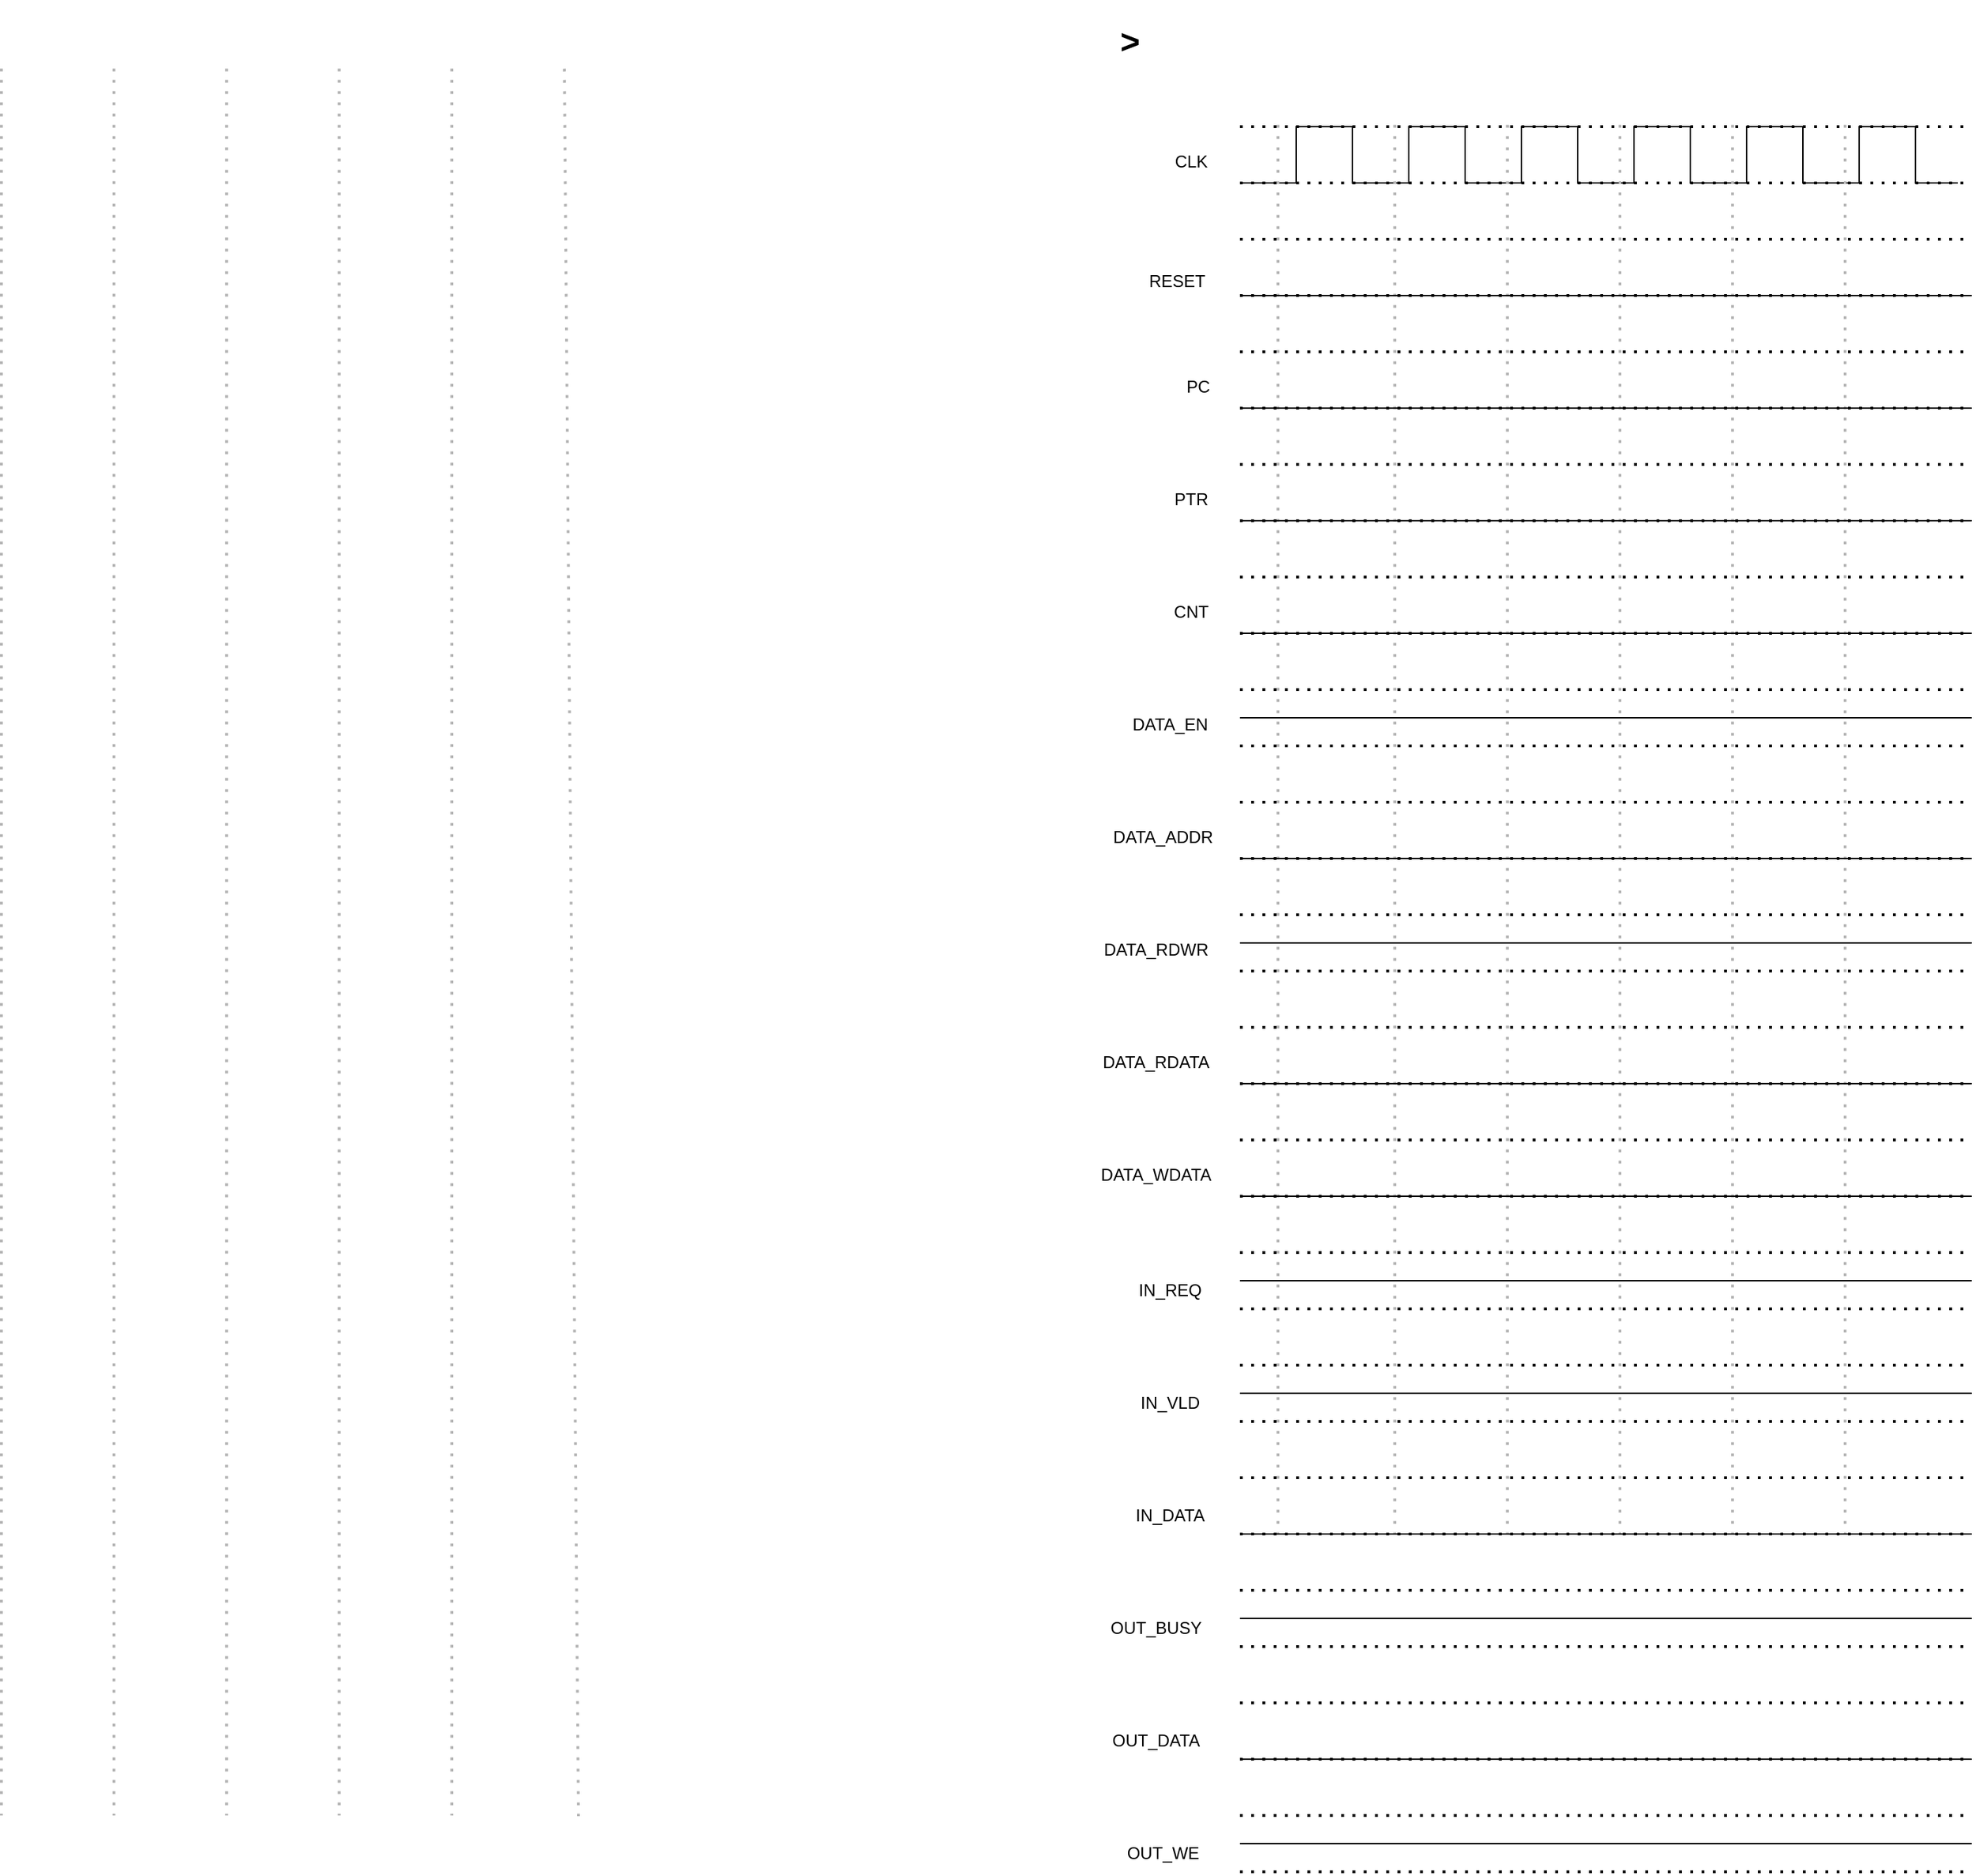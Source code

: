 <mxfile version="20.5.1" type="device"><diagram id="3kZvS5Xoc3xbKflERmO5" name="Stránka-1"><mxGraphModel dx="903" dy="868" grid="1" gridSize="10" guides="1" tooltips="1" connect="1" arrows="1" fold="1" page="1" pageScale="1" pageWidth="827" pageHeight="1169" math="0" shadow="0"><root><mxCell id="0"/><mxCell id="1" parent="0"/><mxCell id="cTPldeMfGf8yu8didGDX-88" value="" style="endArrow=none;dashed=1;html=1;dashPattern=1 3;strokeWidth=2;rounded=0;fontSize=12;strokeColor=#B3B3B3;" edge="1" parent="1"><mxGeometry width="50" height="50" relative="1" as="geometry"><mxPoint x="1080" y="78.81" as="sourcePoint"/><mxPoint x="1080" y="1320" as="targetPoint"/></mxGeometry></mxCell><mxCell id="cTPldeMfGf8yu8didGDX-89" value="" style="endArrow=none;dashed=1;html=1;dashPattern=1 3;strokeWidth=2;rounded=0;fontSize=12;strokeColor=#B3B3B3;" edge="1" parent="1"><mxGeometry width="50" height="50" relative="1" as="geometry"><mxPoint x="920" y="78.81" as="sourcePoint"/><mxPoint x="920" y="1320" as="targetPoint"/></mxGeometry></mxCell><mxCell id="cTPldeMfGf8yu8didGDX-90" value="" style="endArrow=none;dashed=1;html=1;dashPattern=1 3;strokeWidth=2;rounded=0;fontSize=12;strokeColor=#B3B3B3;" edge="1" parent="1"><mxGeometry width="50" height="50" relative="1" as="geometry"><mxPoint x="1000" y="78.81" as="sourcePoint"/><mxPoint x="1000" y="1320" as="targetPoint"/></mxGeometry></mxCell><mxCell id="cTPldeMfGf8yu8didGDX-91" value="" style="endArrow=none;dashed=1;html=1;dashPattern=1 3;strokeWidth=2;rounded=0;fontSize=12;strokeColor=#B3B3B3;" edge="1" parent="1"><mxGeometry width="50" height="50" relative="1" as="geometry"><mxPoint x="840" y="78.81" as="sourcePoint"/><mxPoint x="840" y="1320" as="targetPoint"/></mxGeometry></mxCell><mxCell id="cTPldeMfGf8yu8didGDX-92" value="" style="endArrow=none;dashed=1;html=1;dashPattern=1 3;strokeWidth=2;rounded=0;fontSize=12;strokeColor=#B3B3B3;" edge="1" parent="1"><mxGeometry width="50" height="50" relative="1" as="geometry"><mxPoint x="1160" y="78.81" as="sourcePoint"/><mxPoint x="1160" y="1320" as="targetPoint"/></mxGeometry></mxCell><mxCell id="cTPldeMfGf8yu8didGDX-93" value="" style="endArrow=none;dashed=1;html=1;dashPattern=1 3;strokeWidth=2;rounded=0;fontSize=12;strokeColor=#B3B3B3;" edge="1" parent="1"><mxGeometry width="50" height="50" relative="1" as="geometry"><mxPoint x="1240.0" y="78.81" as="sourcePoint"/><mxPoint x="1250" y="1320.457" as="targetPoint"/></mxGeometry></mxCell><mxCell id="cTPldeMfGf8yu8didGDX-152" value="&lt;h1&gt;&amp;gt;&lt;/h1&gt;" style="text;html=1;strokeColor=none;fillColor=none;spacing=5;spacingTop=-20;whiteSpace=wrap;overflow=hidden;rounded=0;fontSize=12;" vertex="1" parent="1"><mxGeometry x="1630" y="40" width="60" height="40" as="geometry"/></mxCell><mxCell id="cTPldeMfGf8yu8didGDX-153" value="" style="endArrow=none;dashed=1;html=1;dashPattern=1 3;strokeWidth=2;rounded=0;" edge="1" parent="1"><mxGeometry width="50" height="50" relative="1" as="geometry"><mxPoint x="1720" y="320" as="sourcePoint"/><mxPoint x="2240" y="320" as="targetPoint"/></mxGeometry></mxCell><mxCell id="cTPldeMfGf8yu8didGDX-154" value="" style="endArrow=none;dashed=1;html=1;dashPattern=1 3;strokeWidth=2;rounded=0;" edge="1" parent="1"><mxGeometry width="50" height="50" relative="1" as="geometry"><mxPoint x="1720" y="280" as="sourcePoint"/><mxPoint x="2240" y="280" as="targetPoint"/></mxGeometry></mxCell><mxCell id="cTPldeMfGf8yu8didGDX-155" value="&lt;span style=&quot;font-size: 12px;&quot;&gt;CLK&lt;/span&gt;" style="text;html=1;align=center;verticalAlign=middle;resizable=0;points=[];autosize=1;strokeColor=none;fillColor=none;fontSize=5;" vertex="1" parent="1"><mxGeometry x="1660" y="130" width="50" height="30" as="geometry"/></mxCell><mxCell id="cTPldeMfGf8yu8didGDX-156" value="DATA_EN" style="text;html=1;align=center;verticalAlign=middle;resizable=0;points=[];autosize=1;strokeColor=none;fillColor=none;fontSize=12;" vertex="1" parent="1"><mxGeometry x="1630" y="530" width="80" height="30" as="geometry"/></mxCell><mxCell id="cTPldeMfGf8yu8didGDX-157" value="" style="endArrow=none;dashed=1;html=1;dashPattern=1 3;strokeWidth=2;rounded=0;" edge="1" parent="1"><mxGeometry width="50" height="50" relative="1" as="geometry"><mxPoint x="1720" y="400.0" as="sourcePoint"/><mxPoint x="2240" y="400.0" as="targetPoint"/></mxGeometry></mxCell><mxCell id="cTPldeMfGf8yu8didGDX-158" value="" style="endArrow=none;dashed=1;html=1;dashPattern=1 3;strokeWidth=2;rounded=0;" edge="1" parent="1"><mxGeometry width="50" height="50" relative="1" as="geometry"><mxPoint x="1720" y="360.0" as="sourcePoint"/><mxPoint x="2240" y="360.0" as="targetPoint"/></mxGeometry></mxCell><mxCell id="cTPldeMfGf8yu8didGDX-159" value="" style="endArrow=none;dashed=1;html=1;dashPattern=1 3;strokeWidth=2;rounded=0;" edge="1" parent="1"><mxGeometry width="50" height="50" relative="1" as="geometry"><mxPoint x="1720" y="560.0" as="sourcePoint"/><mxPoint x="2240" y="560.0" as="targetPoint"/></mxGeometry></mxCell><mxCell id="cTPldeMfGf8yu8didGDX-160" value="" style="endArrow=none;dashed=1;html=1;dashPattern=1 3;strokeWidth=2;rounded=0;" edge="1" parent="1"><mxGeometry width="50" height="50" relative="1" as="geometry"><mxPoint x="1720" y="520.0" as="sourcePoint"/><mxPoint x="2240" y="520.0" as="targetPoint"/></mxGeometry></mxCell><mxCell id="cTPldeMfGf8yu8didGDX-161" value="PC" style="text;html=1;align=center;verticalAlign=middle;resizable=0;points=[];autosize=1;strokeColor=none;fillColor=none;fontSize=12;" vertex="1" parent="1"><mxGeometry x="1670" y="290" width="40" height="30" as="geometry"/></mxCell><mxCell id="cTPldeMfGf8yu8didGDX-162" value="PTR" style="text;html=1;align=center;verticalAlign=middle;resizable=0;points=[];autosize=1;strokeColor=none;fillColor=none;fontSize=12;" vertex="1" parent="1"><mxGeometry x="1660" y="370" width="50" height="30" as="geometry"/></mxCell><mxCell id="cTPldeMfGf8yu8didGDX-163" value="" style="endArrow=none;dashed=1;html=1;dashPattern=1 3;strokeWidth=2;rounded=0;" edge="1" parent="1"><mxGeometry width="50" height="50" relative="1" as="geometry"><mxPoint x="1720" y="640.0" as="sourcePoint"/><mxPoint x="2240" y="640.0" as="targetPoint"/></mxGeometry></mxCell><mxCell id="cTPldeMfGf8yu8didGDX-164" value="" style="endArrow=none;dashed=1;html=1;dashPattern=1 3;strokeWidth=2;rounded=0;" edge="1" parent="1"><mxGeometry width="50" height="50" relative="1" as="geometry"><mxPoint x="1720" y="600.0" as="sourcePoint"/><mxPoint x="2240" y="600.0" as="targetPoint"/></mxGeometry></mxCell><mxCell id="cTPldeMfGf8yu8didGDX-165" value="" style="endArrow=none;dashed=1;html=1;dashPattern=1 3;strokeWidth=2;rounded=0;" edge="1" parent="1"><mxGeometry width="50" height="50" relative="1" as="geometry"><mxPoint x="1720" y="720.0" as="sourcePoint"/><mxPoint x="2240" y="720.0" as="targetPoint"/></mxGeometry></mxCell><mxCell id="cTPldeMfGf8yu8didGDX-166" value="" style="endArrow=none;dashed=1;html=1;dashPattern=1 3;strokeWidth=2;rounded=0;" edge="1" parent="1"><mxGeometry width="50" height="50" relative="1" as="geometry"><mxPoint x="1720" y="680.0" as="sourcePoint"/><mxPoint x="2240" y="680.0" as="targetPoint"/></mxGeometry></mxCell><mxCell id="cTPldeMfGf8yu8didGDX-167" value="DATA_ADDR" style="text;html=1;align=center;verticalAlign=middle;resizable=0;points=[];autosize=1;strokeColor=none;fillColor=none;fontSize=12;" vertex="1" parent="1"><mxGeometry x="1620" y="610" width="90" height="30" as="geometry"/></mxCell><mxCell id="cTPldeMfGf8yu8didGDX-168" value="" style="endArrow=none;dashed=1;html=1;dashPattern=1 3;strokeWidth=2;rounded=0;" edge="1" parent="1"><mxGeometry width="50" height="50" relative="1" as="geometry"><mxPoint x="1720" y="800.0" as="sourcePoint"/><mxPoint x="2240" y="800.0" as="targetPoint"/></mxGeometry></mxCell><mxCell id="cTPldeMfGf8yu8didGDX-169" value="" style="endArrow=none;dashed=1;html=1;dashPattern=1 3;strokeWidth=2;rounded=0;" edge="1" parent="1"><mxGeometry width="50" height="50" relative="1" as="geometry"><mxPoint x="1720" y="760.0" as="sourcePoint"/><mxPoint x="2240" y="760.0" as="targetPoint"/></mxGeometry></mxCell><mxCell id="cTPldeMfGf8yu8didGDX-170" value="" style="endArrow=none;dashed=1;html=1;dashPattern=1 3;strokeWidth=2;rounded=0;" edge="1" parent="1"><mxGeometry width="50" height="50" relative="1" as="geometry"><mxPoint x="1720" y="880.0" as="sourcePoint"/><mxPoint x="2240" y="880.0" as="targetPoint"/></mxGeometry></mxCell><mxCell id="cTPldeMfGf8yu8didGDX-171" value="" style="endArrow=none;dashed=1;html=1;dashPattern=1 3;strokeWidth=2;rounded=0;" edge="1" parent="1"><mxGeometry width="50" height="50" relative="1" as="geometry"><mxPoint x="1720" y="840.0" as="sourcePoint"/><mxPoint x="2240" y="840.0" as="targetPoint"/></mxGeometry></mxCell><mxCell id="cTPldeMfGf8yu8didGDX-172" value="" style="endArrow=none;html=1;rounded=0;" edge="1" parent="1"><mxGeometry width="50" height="50" relative="1" as="geometry"><mxPoint x="1720" y="160" as="sourcePoint"/><mxPoint x="2230" y="160" as="targetPoint"/><Array as="points"><mxPoint x="1760" y="160"/><mxPoint x="1760" y="120"/><mxPoint x="1800" y="120"/><mxPoint x="1800" y="160"/><mxPoint x="1840" y="160"/><mxPoint x="1840" y="120"/><mxPoint x="1880" y="120"/><mxPoint x="1880" y="160"/><mxPoint x="1920" y="160"/><mxPoint x="1920" y="120"/><mxPoint x="1960" y="120"/><mxPoint x="1960" y="160"/><mxPoint x="2000" y="160"/><mxPoint x="2000" y="120"/><mxPoint x="2040" y="120"/><mxPoint x="2040" y="160"/><mxPoint x="2080" y="160"/><mxPoint x="2080" y="120"/><mxPoint x="2120" y="120"/><mxPoint x="2120" y="160"/><mxPoint x="2160" y="160"/><mxPoint x="2160" y="120"/><mxPoint x="2200" y="120"/><mxPoint x="2200" y="160"/></Array></mxGeometry></mxCell><mxCell id="cTPldeMfGf8yu8didGDX-173" value="" style="endArrow=none;dashed=1;html=1;dashPattern=1 3;strokeWidth=2;rounded=0;startArrow=none;" edge="1" parent="1"><mxGeometry width="50" height="50" relative="1" as="geometry"><mxPoint x="1720" y="120" as="sourcePoint"/><mxPoint x="2240" y="120" as="targetPoint"/></mxGeometry></mxCell><mxCell id="cTPldeMfGf8yu8didGDX-174" value="" style="endArrow=none;dashed=1;html=1;dashPattern=1 3;strokeWidth=2;rounded=0;" edge="1" parent="1"><mxGeometry width="50" height="50" relative="1" as="geometry"><mxPoint x="1720" y="160" as="sourcePoint"/><mxPoint x="2240" y="160" as="targetPoint"/></mxGeometry></mxCell><mxCell id="cTPldeMfGf8yu8didGDX-175" value="DATA_RDWR" style="text;html=1;align=center;verticalAlign=middle;resizable=0;points=[];autosize=1;strokeColor=none;fillColor=none;fontSize=12;" vertex="1" parent="1"><mxGeometry x="1610" y="690" width="100" height="30" as="geometry"/></mxCell><mxCell id="cTPldeMfGf8yu8didGDX-176" value="DATA_RDATA" style="text;html=1;align=center;verticalAlign=middle;resizable=0;points=[];autosize=1;strokeColor=none;fillColor=none;fontSize=12;" vertex="1" parent="1"><mxGeometry x="1610" y="770" width="100" height="30" as="geometry"/></mxCell><mxCell id="cTPldeMfGf8yu8didGDX-177" value="DATA_WDATA" style="text;html=1;align=center;verticalAlign=middle;resizable=0;points=[];autosize=1;strokeColor=none;fillColor=none;fontSize=12;" vertex="1" parent="1"><mxGeometry x="1610" y="850" width="100" height="30" as="geometry"/></mxCell><mxCell id="cTPldeMfGf8yu8didGDX-178" value="" style="endArrow=none;dashed=1;html=1;dashPattern=1 3;strokeWidth=2;rounded=0;" edge="1" parent="1"><mxGeometry width="50" height="50" relative="1" as="geometry"><mxPoint x="1720" y="480.0" as="sourcePoint"/><mxPoint x="2240" y="480.0" as="targetPoint"/></mxGeometry></mxCell><mxCell id="cTPldeMfGf8yu8didGDX-179" value="" style="endArrow=none;dashed=1;html=1;dashPattern=1 3;strokeWidth=2;rounded=0;" edge="1" parent="1"><mxGeometry width="50" height="50" relative="1" as="geometry"><mxPoint x="1720" y="440.0" as="sourcePoint"/><mxPoint x="2240" y="440.0" as="targetPoint"/></mxGeometry></mxCell><mxCell id="cTPldeMfGf8yu8didGDX-180" value="CNT" style="text;html=1;align=center;verticalAlign=middle;resizable=0;points=[];autosize=1;strokeColor=none;fillColor=none;fontSize=12;" vertex="1" parent="1"><mxGeometry x="1660" y="450" width="50" height="30" as="geometry"/></mxCell><mxCell id="cTPldeMfGf8yu8didGDX-181" value="" style="endArrow=none;dashed=1;html=1;dashPattern=1 3;strokeWidth=2;rounded=0;fontSize=12;strokeColor=#B3B3B3;" edge="1" parent="1"><mxGeometry width="50" height="50" relative="1" as="geometry"><mxPoint x="1990" y="118.81" as="sourcePoint"/><mxPoint x="1990" y="1119.995" as="targetPoint"/></mxGeometry></mxCell><mxCell id="cTPldeMfGf8yu8didGDX-182" value="" style="endArrow=none;dashed=1;html=1;dashPattern=1 3;strokeWidth=2;rounded=0;fontSize=12;strokeColor=#B3B3B3;" edge="1" parent="1"><mxGeometry width="50" height="50" relative="1" as="geometry"><mxPoint x="1830" y="118.81" as="sourcePoint"/><mxPoint x="1830" y="1119.995" as="targetPoint"/></mxGeometry></mxCell><mxCell id="cTPldeMfGf8yu8didGDX-183" value="" style="endArrow=none;dashed=1;html=1;dashPattern=1 3;strokeWidth=2;rounded=0;fontSize=12;strokeColor=#B3B3B3;" edge="1" parent="1"><mxGeometry width="50" height="50" relative="1" as="geometry"><mxPoint x="1910" y="118.81" as="sourcePoint"/><mxPoint x="1910" y="1119.995" as="targetPoint"/></mxGeometry></mxCell><mxCell id="cTPldeMfGf8yu8didGDX-184" value="" style="endArrow=none;dashed=1;html=1;dashPattern=1 3;strokeWidth=2;rounded=0;fontSize=12;strokeColor=#B3B3B3;" edge="1" parent="1"><mxGeometry width="50" height="50" relative="1" as="geometry"><mxPoint x="1747" y="118.81" as="sourcePoint"/><mxPoint x="1747" y="1119.995" as="targetPoint"/></mxGeometry></mxCell><mxCell id="cTPldeMfGf8yu8didGDX-185" value="" style="endArrow=none;dashed=1;html=1;dashPattern=1 3;strokeWidth=2;rounded=0;fontSize=12;strokeColor=#B3B3B3;" edge="1" parent="1"><mxGeometry width="50" height="50" relative="1" as="geometry"><mxPoint x="2070" y="118.81" as="sourcePoint"/><mxPoint x="2070" y="1119.995" as="targetPoint"/></mxGeometry></mxCell><mxCell id="cTPldeMfGf8yu8didGDX-186" value="" style="endArrow=none;dashed=1;html=1;dashPattern=1 3;strokeWidth=2;rounded=0;fontSize=12;strokeColor=#B3B3B3;" edge="1" parent="1"><mxGeometry width="50" height="50" relative="1" as="geometry"><mxPoint x="2150" y="118.81" as="sourcePoint"/><mxPoint x="2150" y="1119.995" as="targetPoint"/></mxGeometry></mxCell><mxCell id="cTPldeMfGf8yu8didGDX-187" value="" style="endArrow=none;dashed=1;html=1;dashPattern=1 3;strokeWidth=2;rounded=0;" edge="1" parent="1"><mxGeometry width="50" height="50" relative="1" as="geometry"><mxPoint x="1720" y="240" as="sourcePoint"/><mxPoint x="2240" y="240" as="targetPoint"/></mxGeometry></mxCell><mxCell id="cTPldeMfGf8yu8didGDX-188" value="" style="endArrow=none;dashed=1;html=1;dashPattern=1 3;strokeWidth=2;rounded=0;" edge="1" parent="1"><mxGeometry width="50" height="50" relative="1" as="geometry"><mxPoint x="1720" y="200" as="sourcePoint"/><mxPoint x="2240" y="200" as="targetPoint"/></mxGeometry></mxCell><mxCell id="cTPldeMfGf8yu8didGDX-189" value="&lt;font style=&quot;font-size: 12px;&quot;&gt;RESET&lt;/font&gt;" style="text;html=1;align=center;verticalAlign=middle;resizable=0;points=[];autosize=1;strokeColor=none;fillColor=none;fontSize=8;" vertex="1" parent="1"><mxGeometry x="1645" y="215" width="60" height="30" as="geometry"/></mxCell><mxCell id="cTPldeMfGf8yu8didGDX-190" value="" style="endArrow=none;dashed=1;html=1;dashPattern=1 3;strokeWidth=2;rounded=0;" edge="1" parent="1"><mxGeometry width="50" height="50" relative="1" as="geometry"><mxPoint x="1720" y="1040" as="sourcePoint"/><mxPoint x="2240" y="1040" as="targetPoint"/></mxGeometry></mxCell><mxCell id="cTPldeMfGf8yu8didGDX-191" value="" style="endArrow=none;dashed=1;html=1;dashPattern=1 3;strokeWidth=2;rounded=0;" edge="1" parent="1"><mxGeometry width="50" height="50" relative="1" as="geometry"><mxPoint x="1720" y="1000.0" as="sourcePoint"/><mxPoint x="2240" y="1000.0" as="targetPoint"/></mxGeometry></mxCell><mxCell id="cTPldeMfGf8yu8didGDX-192" value="" style="endArrow=none;dashed=1;html=1;dashPattern=1 3;strokeWidth=2;rounded=0;" edge="1" parent="1"><mxGeometry width="50" height="50" relative="1" as="geometry"><mxPoint x="1720" y="1120" as="sourcePoint"/><mxPoint x="2240" y="1120" as="targetPoint"/></mxGeometry></mxCell><mxCell id="cTPldeMfGf8yu8didGDX-193" value="" style="endArrow=none;dashed=1;html=1;dashPattern=1 3;strokeWidth=2;rounded=0;" edge="1" parent="1"><mxGeometry width="50" height="50" relative="1" as="geometry"><mxPoint x="1720" y="1080" as="sourcePoint"/><mxPoint x="2240" y="1080" as="targetPoint"/></mxGeometry></mxCell><mxCell id="cTPldeMfGf8yu8didGDX-194" value="" style="endArrow=none;dashed=1;html=1;dashPattern=1 3;strokeWidth=2;rounded=0;" edge="1" parent="1"><mxGeometry width="50" height="50" relative="1" as="geometry"><mxPoint x="1720" y="1200" as="sourcePoint"/><mxPoint x="2240" y="1200" as="targetPoint"/></mxGeometry></mxCell><mxCell id="cTPldeMfGf8yu8didGDX-195" value="" style="endArrow=none;dashed=1;html=1;dashPattern=1 3;strokeWidth=2;rounded=0;" edge="1" parent="1"><mxGeometry width="50" height="50" relative="1" as="geometry"><mxPoint x="1720" y="1160" as="sourcePoint"/><mxPoint x="2240" y="1160" as="targetPoint"/></mxGeometry></mxCell><mxCell id="cTPldeMfGf8yu8didGDX-196" value="" style="endArrow=none;dashed=1;html=1;dashPattern=1 3;strokeWidth=2;rounded=0;" edge="1" parent="1"><mxGeometry width="50" height="50" relative="1" as="geometry"><mxPoint x="1720" y="1280" as="sourcePoint"/><mxPoint x="2240" y="1280" as="targetPoint"/></mxGeometry></mxCell><mxCell id="cTPldeMfGf8yu8didGDX-197" value="" style="endArrow=none;dashed=1;html=1;dashPattern=1 3;strokeWidth=2;rounded=0;" edge="1" parent="1"><mxGeometry width="50" height="50" relative="1" as="geometry"><mxPoint x="1720" y="1240" as="sourcePoint"/><mxPoint x="2240" y="1240" as="targetPoint"/></mxGeometry></mxCell><mxCell id="cTPldeMfGf8yu8didGDX-198" value="" style="endArrow=none;dashed=1;html=1;dashPattern=1 3;strokeWidth=2;rounded=0;" edge="1" parent="1"><mxGeometry width="50" height="50" relative="1" as="geometry"><mxPoint x="1720" y="1360" as="sourcePoint"/><mxPoint x="2240" y="1360" as="targetPoint"/></mxGeometry></mxCell><mxCell id="cTPldeMfGf8yu8didGDX-199" value="" style="endArrow=none;dashed=1;html=1;dashPattern=1 3;strokeWidth=2;rounded=0;" edge="1" parent="1"><mxGeometry width="50" height="50" relative="1" as="geometry"><mxPoint x="1720" y="1320" as="sourcePoint"/><mxPoint x="2240" y="1320" as="targetPoint"/></mxGeometry></mxCell><mxCell id="cTPldeMfGf8yu8didGDX-200" value="" style="endArrow=none;dashed=1;html=1;dashPattern=1 3;strokeWidth=2;rounded=0;" edge="1" parent="1"><mxGeometry width="50" height="50" relative="1" as="geometry"><mxPoint x="1720" y="960.0" as="sourcePoint"/><mxPoint x="2240" y="960.0" as="targetPoint"/></mxGeometry></mxCell><mxCell id="cTPldeMfGf8yu8didGDX-201" value="" style="endArrow=none;dashed=1;html=1;dashPattern=1 3;strokeWidth=2;rounded=0;" edge="1" parent="1"><mxGeometry width="50" height="50" relative="1" as="geometry"><mxPoint x="1720" y="920.0" as="sourcePoint"/><mxPoint x="2240" y="920.0" as="targetPoint"/></mxGeometry></mxCell><mxCell id="cTPldeMfGf8yu8didGDX-202" value="&lt;font style=&quot;font-size: 12px;&quot;&gt;IN_REQ&lt;/font&gt;" style="text;html=1;align=center;verticalAlign=middle;resizable=0;points=[];autosize=1;strokeColor=none;fillColor=none;fontSize=15;" vertex="1" parent="1"><mxGeometry x="1635" y="930" width="70" height="30" as="geometry"/></mxCell><mxCell id="cTPldeMfGf8yu8didGDX-203" value="&lt;font style=&quot;font-size: 12px;&quot;&gt;IN_VLD&lt;/font&gt;" style="text;html=1;align=center;verticalAlign=middle;resizable=0;points=[];autosize=1;strokeColor=none;fillColor=none;fontSize=15;" vertex="1" parent="1"><mxGeometry x="1635" y="1010" width="70" height="30" as="geometry"/></mxCell><mxCell id="cTPldeMfGf8yu8didGDX-204" value="&lt;font style=&quot;font-size: 12px;&quot;&gt;IN_DATA&lt;/font&gt;" style="text;html=1;align=center;verticalAlign=middle;resizable=0;points=[];autosize=1;strokeColor=none;fillColor=none;fontSize=15;" vertex="1" parent="1"><mxGeometry x="1635" y="1090" width="70" height="30" as="geometry"/></mxCell><mxCell id="cTPldeMfGf8yu8didGDX-205" value="&lt;font style=&quot;font-size: 12px;&quot;&gt;OUT_BUSY&lt;/font&gt;" style="text;html=1;align=center;verticalAlign=middle;resizable=0;points=[];autosize=1;strokeColor=none;fillColor=none;fontSize=15;" vertex="1" parent="1"><mxGeometry x="1615" y="1170" width="90" height="30" as="geometry"/></mxCell><mxCell id="cTPldeMfGf8yu8didGDX-206" value="&lt;font style=&quot;font-size: 12px;&quot;&gt;OUT_DATA&lt;/font&gt;" style="text;html=1;align=center;verticalAlign=middle;resizable=0;points=[];autosize=1;strokeColor=none;fillColor=none;fontSize=15;" vertex="1" parent="1"><mxGeometry x="1615" y="1250" width="90" height="30" as="geometry"/></mxCell><mxCell id="cTPldeMfGf8yu8didGDX-207" value="&lt;font style=&quot;font-size: 12px;&quot;&gt;OUT_WE&lt;/font&gt;" style="text;html=1;align=center;verticalAlign=middle;resizable=0;points=[];autosize=1;strokeColor=none;fillColor=none;fontSize=15;" vertex="1" parent="1"><mxGeometry x="1630" y="1330" width="70" height="30" as="geometry"/></mxCell><mxCell id="cTPldeMfGf8yu8didGDX-208" value="" style="endArrow=none;html=1;rounded=0;strokeColor=#000000;fontSize=15;" edge="1" parent="1"><mxGeometry width="50" height="50" relative="1" as="geometry"><mxPoint x="1720" y="240" as="sourcePoint"/><mxPoint x="2240" y="240" as="targetPoint"/></mxGeometry></mxCell><mxCell id="cTPldeMfGf8yu8didGDX-209" value="" style="endArrow=none;html=1;rounded=0;strokeColor=#000000;fontSize=15;" edge="1" parent="1"><mxGeometry width="50" height="50" relative="1" as="geometry"><mxPoint x="1720" y="320" as="sourcePoint"/><mxPoint x="2240" y="320" as="targetPoint"/><Array as="points"/></mxGeometry></mxCell><mxCell id="cTPldeMfGf8yu8didGDX-210" value="" style="endArrow=none;html=1;rounded=0;strokeColor=#000000;fontSize=15;" edge="1" parent="1"><mxGeometry width="50" height="50" relative="1" as="geometry"><mxPoint x="1720" y="540.0" as="sourcePoint"/><mxPoint x="2240" y="540.0" as="targetPoint"/></mxGeometry></mxCell><mxCell id="cTPldeMfGf8yu8didGDX-211" value="" style="endArrow=none;html=1;rounded=0;strokeColor=#000000;fontSize=15;" edge="1" parent="1"><mxGeometry width="50" height="50" relative="1" as="geometry"><mxPoint x="1720" y="640.0" as="sourcePoint"/><mxPoint x="2240" y="640.0" as="targetPoint"/></mxGeometry></mxCell><mxCell id="cTPldeMfGf8yu8didGDX-212" value="" style="endArrow=none;html=1;rounded=0;strokeColor=#000000;fontSize=15;" edge="1" parent="1"><mxGeometry width="50" height="50" relative="1" as="geometry"><mxPoint x="1720" y="700.0" as="sourcePoint"/><mxPoint x="2240" y="700.0" as="targetPoint"/></mxGeometry></mxCell><mxCell id="cTPldeMfGf8yu8didGDX-213" value="" style="endArrow=none;html=1;rounded=0;strokeColor=#000000;fontSize=15;" edge="1" parent="1"><mxGeometry width="50" height="50" relative="1" as="geometry"><mxPoint x="1720" y="800.0" as="sourcePoint"/><mxPoint x="2240" y="800.0" as="targetPoint"/></mxGeometry></mxCell><mxCell id="cTPldeMfGf8yu8didGDX-214" value="" style="endArrow=none;html=1;rounded=0;strokeColor=#000000;fontSize=15;" edge="1" parent="1"><mxGeometry width="50" height="50" relative="1" as="geometry"><mxPoint x="1720" y="880.0" as="sourcePoint"/><mxPoint x="2240" y="880.0" as="targetPoint"/></mxGeometry></mxCell><mxCell id="cTPldeMfGf8yu8didGDX-215" value="" style="endArrow=none;html=1;rounded=0;strokeColor=#000000;fontSize=15;" edge="1" parent="1"><mxGeometry width="50" height="50" relative="1" as="geometry"><mxPoint x="1720" y="940.0" as="sourcePoint"/><mxPoint x="2240" y="940.0" as="targetPoint"/></mxGeometry></mxCell><mxCell id="cTPldeMfGf8yu8didGDX-216" value="" style="endArrow=none;html=1;rounded=0;strokeColor=#000000;fontSize=15;" edge="1" parent="1"><mxGeometry width="50" height="50" relative="1" as="geometry"><mxPoint x="1720" y="1020.0" as="sourcePoint"/><mxPoint x="2240" y="1020.0" as="targetPoint"/></mxGeometry></mxCell><mxCell id="cTPldeMfGf8yu8didGDX-217" value="" style="endArrow=none;html=1;rounded=0;strokeColor=#000000;fontSize=15;" edge="1" parent="1"><mxGeometry width="50" height="50" relative="1" as="geometry"><mxPoint x="1720" y="1120" as="sourcePoint"/><mxPoint x="2240" y="1120" as="targetPoint"/></mxGeometry></mxCell><mxCell id="cTPldeMfGf8yu8didGDX-218" value="" style="endArrow=none;html=1;rounded=0;strokeColor=#000000;fontSize=15;" edge="1" parent="1"><mxGeometry width="50" height="50" relative="1" as="geometry"><mxPoint x="1720" y="1180" as="sourcePoint"/><mxPoint x="2240" y="1180" as="targetPoint"/></mxGeometry></mxCell><mxCell id="cTPldeMfGf8yu8didGDX-219" value="" style="endArrow=none;html=1;rounded=0;strokeColor=#000000;fontSize=15;" edge="1" parent="1"><mxGeometry width="50" height="50" relative="1" as="geometry"><mxPoint x="1720" y="1280" as="sourcePoint"/><mxPoint x="2240" y="1280" as="targetPoint"/></mxGeometry></mxCell><mxCell id="cTPldeMfGf8yu8didGDX-220" value="" style="endArrow=none;html=1;rounded=0;strokeColor=#000000;fontSize=15;" edge="1" parent="1"><mxGeometry width="50" height="50" relative="1" as="geometry"><mxPoint x="1720" y="1340" as="sourcePoint"/><mxPoint x="2240" y="1340" as="targetPoint"/></mxGeometry></mxCell><mxCell id="cTPldeMfGf8yu8didGDX-221" value="" style="endArrow=none;html=1;rounded=0;strokeColor=#000000;fontSize=15;" edge="1" parent="1"><mxGeometry width="50" height="50" relative="1" as="geometry"><mxPoint x="1720" y="400.0" as="sourcePoint"/><mxPoint x="2240" y="400.0" as="targetPoint"/><Array as="points"/></mxGeometry></mxCell><mxCell id="cTPldeMfGf8yu8didGDX-222" value="" style="endArrow=none;html=1;rounded=0;strokeColor=#000000;fontSize=15;" edge="1" parent="1"><mxGeometry width="50" height="50" relative="1" as="geometry"><mxPoint x="1720" y="480.0" as="sourcePoint"/><mxPoint x="2240" y="480.0" as="targetPoint"/><Array as="points"/></mxGeometry></mxCell><mxCell id="cTPldeMfGf8yu8didGDX-223" value="" style="endArrow=none;dashed=1;html=1;dashPattern=1 3;strokeWidth=2;rounded=0;" edge="1" parent="1"><mxGeometry width="50" height="50" relative="1" as="geometry"><mxPoint x="1720" y="120" as="sourcePoint"/><mxPoint x="1720" y="120" as="targetPoint"/></mxGeometry></mxCell></root></mxGraphModel></diagram></mxfile>